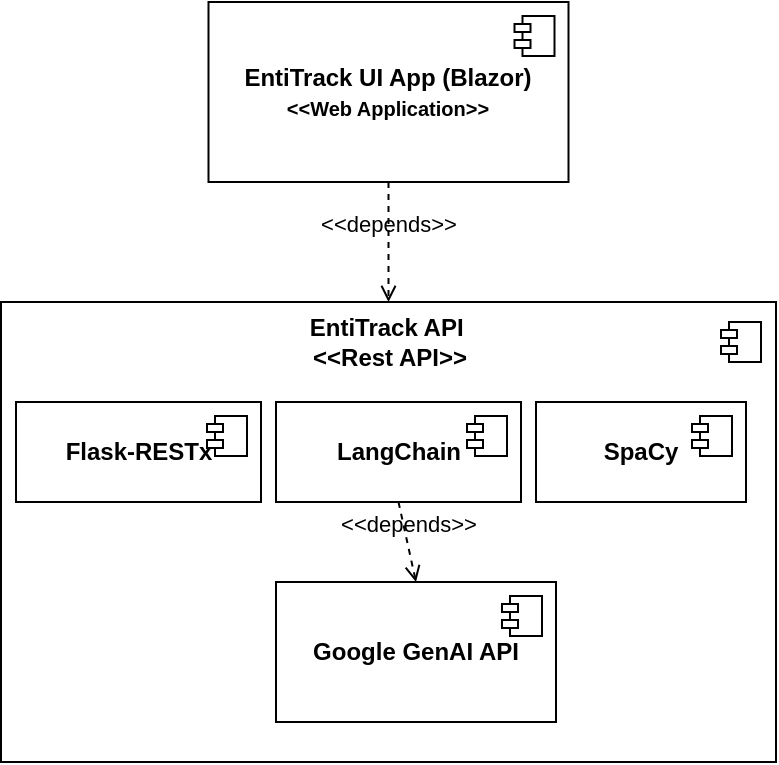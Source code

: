 <mxfile version="28.0.4">
  <diagram name="Page-1" id="hf1HTnL9-bggoP4JaQQ-">
    <mxGraphModel dx="1426" dy="789" grid="1" gridSize="10" guides="1" tooltips="1" connect="1" arrows="1" fold="1" page="1" pageScale="1" pageWidth="850" pageHeight="1100" math="0" shadow="0">
      <root>
        <mxCell id="0" />
        <mxCell id="1" parent="0" />
        <mxCell id="UuiZ6nBaDw5FhJv0AdDv-5" value="&lt;b&gt;EntiTrack UI App (Blazor)&lt;/b&gt;&lt;div&gt;&lt;b&gt;&lt;font style=&quot;font-size: 10px;&quot;&gt;&amp;lt;&amp;lt;Web Application&amp;gt;&amp;gt;&lt;/font&gt;&lt;/b&gt;&lt;/div&gt;" style="html=1;dropTarget=0;whiteSpace=wrap;" vertex="1" parent="1">
          <mxGeometry x="296.25" y="160" width="180" height="90" as="geometry" />
        </mxCell>
        <mxCell id="UuiZ6nBaDw5FhJv0AdDv-6" value="" style="shape=module;jettyWidth=8;jettyHeight=4;" vertex="1" parent="UuiZ6nBaDw5FhJv0AdDv-5">
          <mxGeometry x="1" width="20" height="20" relative="1" as="geometry">
            <mxPoint x="-27" y="7" as="offset" />
          </mxGeometry>
        </mxCell>
        <mxCell id="UuiZ6nBaDw5FhJv0AdDv-49" value="&amp;lt;&amp;lt;depends&amp;gt;&amp;gt;" style="endArrow=open;html=1;rounded=0;align=center;verticalAlign=bottom;dashed=1;endFill=0;labelBackgroundColor=none;exitX=0.5;exitY=1;exitDx=0;exitDy=0;entryX=0.5;entryY=0;entryDx=0;entryDy=0;" edge="1" parent="1" source="UuiZ6nBaDw5FhJv0AdDv-5" target="UuiZ6nBaDw5FhJv0AdDv-55">
          <mxGeometry relative="1" as="geometry">
            <mxPoint x="350" y="223" as="sourcePoint" />
            <mxPoint x="425.5" y="300" as="targetPoint" />
          </mxGeometry>
        </mxCell>
        <mxCell id="UuiZ6nBaDw5FhJv0AdDv-50" value="" style="resizable=0;html=1;align=center;verticalAlign=top;labelBackgroundColor=none;" connectable="0" vertex="1" parent="UuiZ6nBaDw5FhJv0AdDv-49">
          <mxGeometry relative="1" as="geometry" />
        </mxCell>
        <mxCell id="UuiZ6nBaDw5FhJv0AdDv-55" value="EntiTrack API&amp;nbsp;&lt;div&gt;&amp;lt;&amp;lt;Rest API&amp;gt;&amp;gt;&lt;/div&gt;" style="swimlane;whiteSpace=wrap;html=1;startSize=40;swimlaneLine=0;expand=0;collapsible=0;" vertex="1" parent="1">
          <mxGeometry x="192.5" y="310" width="387.5" height="230" as="geometry">
            <mxRectangle x="255" y="370" width="140" height="40" as="alternateBounds" />
          </mxGeometry>
        </mxCell>
        <mxCell id="UuiZ6nBaDw5FhJv0AdDv-56" value="" style="shape=module;jettyWidth=8;jettyHeight=4;" vertex="1" parent="UuiZ6nBaDw5FhJv0AdDv-55">
          <mxGeometry x="360" y="10" width="20" height="20" as="geometry" />
        </mxCell>
        <mxCell id="UuiZ6nBaDw5FhJv0AdDv-61" value="&lt;b&gt;Flask-RESTx&lt;/b&gt;" style="html=1;dropTarget=0;whiteSpace=wrap;" vertex="1" parent="UuiZ6nBaDw5FhJv0AdDv-55">
          <mxGeometry x="7.5" y="50" width="122.5" height="50" as="geometry" />
        </mxCell>
        <mxCell id="UuiZ6nBaDw5FhJv0AdDv-62" value="" style="shape=module;jettyWidth=8;jettyHeight=4;" vertex="1" parent="UuiZ6nBaDw5FhJv0AdDv-61">
          <mxGeometry x="1" width="20" height="20" relative="1" as="geometry">
            <mxPoint x="-27" y="7" as="offset" />
          </mxGeometry>
        </mxCell>
        <mxCell id="UuiZ6nBaDw5FhJv0AdDv-17" value="&lt;b&gt;LangChain&lt;/b&gt;" style="html=1;dropTarget=0;whiteSpace=wrap;" vertex="1" parent="UuiZ6nBaDw5FhJv0AdDv-55">
          <mxGeometry x="137.5" y="50" width="122.5" height="50" as="geometry" />
        </mxCell>
        <mxCell id="UuiZ6nBaDw5FhJv0AdDv-18" value="" style="shape=module;jettyWidth=8;jettyHeight=4;" vertex="1" parent="UuiZ6nBaDw5FhJv0AdDv-17">
          <mxGeometry x="1" width="20" height="20" relative="1" as="geometry">
            <mxPoint x="-27" y="7" as="offset" />
          </mxGeometry>
        </mxCell>
        <mxCell id="UuiZ6nBaDw5FhJv0AdDv-30" value="&lt;b&gt;Google GenAI API&lt;/b&gt;" style="html=1;dropTarget=0;whiteSpace=wrap;" vertex="1" parent="UuiZ6nBaDw5FhJv0AdDv-55">
          <mxGeometry x="137.5" y="140" width="140" height="70" as="geometry" />
        </mxCell>
        <mxCell id="UuiZ6nBaDw5FhJv0AdDv-31" value="" style="shape=module;jettyWidth=8;jettyHeight=4;" vertex="1" parent="UuiZ6nBaDw5FhJv0AdDv-30">
          <mxGeometry x="1" width="20" height="20" relative="1" as="geometry">
            <mxPoint x="-27" y="7" as="offset" />
          </mxGeometry>
        </mxCell>
        <mxCell id="UuiZ6nBaDw5FhJv0AdDv-58" value="&amp;lt;&amp;lt;depends&amp;gt;&amp;gt;" style="endArrow=open;html=1;rounded=0;align=center;verticalAlign=bottom;dashed=1;endFill=0;labelBackgroundColor=none;exitX=0.5;exitY=1;exitDx=0;exitDy=0;entryX=0.5;entryY=0;entryDx=0;entryDy=0;" edge="1" parent="UuiZ6nBaDw5FhJv0AdDv-55" source="UuiZ6nBaDw5FhJv0AdDv-17" target="UuiZ6nBaDw5FhJv0AdDv-30">
          <mxGeometry relative="1" as="geometry">
            <mxPoint x="527.5" y="-20" as="sourcePoint" />
            <mxPoint x="527.5" y="30" as="targetPoint" />
          </mxGeometry>
        </mxCell>
        <mxCell id="UuiZ6nBaDw5FhJv0AdDv-59" value="" style="resizable=0;html=1;align=center;verticalAlign=top;labelBackgroundColor=none;" connectable="0" vertex="1" parent="UuiZ6nBaDw5FhJv0AdDv-58">
          <mxGeometry relative="1" as="geometry" />
        </mxCell>
        <mxCell id="UuiZ6nBaDw5FhJv0AdDv-64" value="&lt;b&gt;SpaCy&lt;/b&gt;" style="html=1;dropTarget=0;whiteSpace=wrap;" vertex="1" parent="UuiZ6nBaDw5FhJv0AdDv-55">
          <mxGeometry x="267.5" y="50" width="105" height="50" as="geometry" />
        </mxCell>
        <mxCell id="UuiZ6nBaDw5FhJv0AdDv-65" value="" style="shape=module;jettyWidth=8;jettyHeight=4;" vertex="1" parent="UuiZ6nBaDw5FhJv0AdDv-64">
          <mxGeometry x="1" width="20" height="20" relative="1" as="geometry">
            <mxPoint x="-27" y="7" as="offset" />
          </mxGeometry>
        </mxCell>
      </root>
    </mxGraphModel>
  </diagram>
</mxfile>
